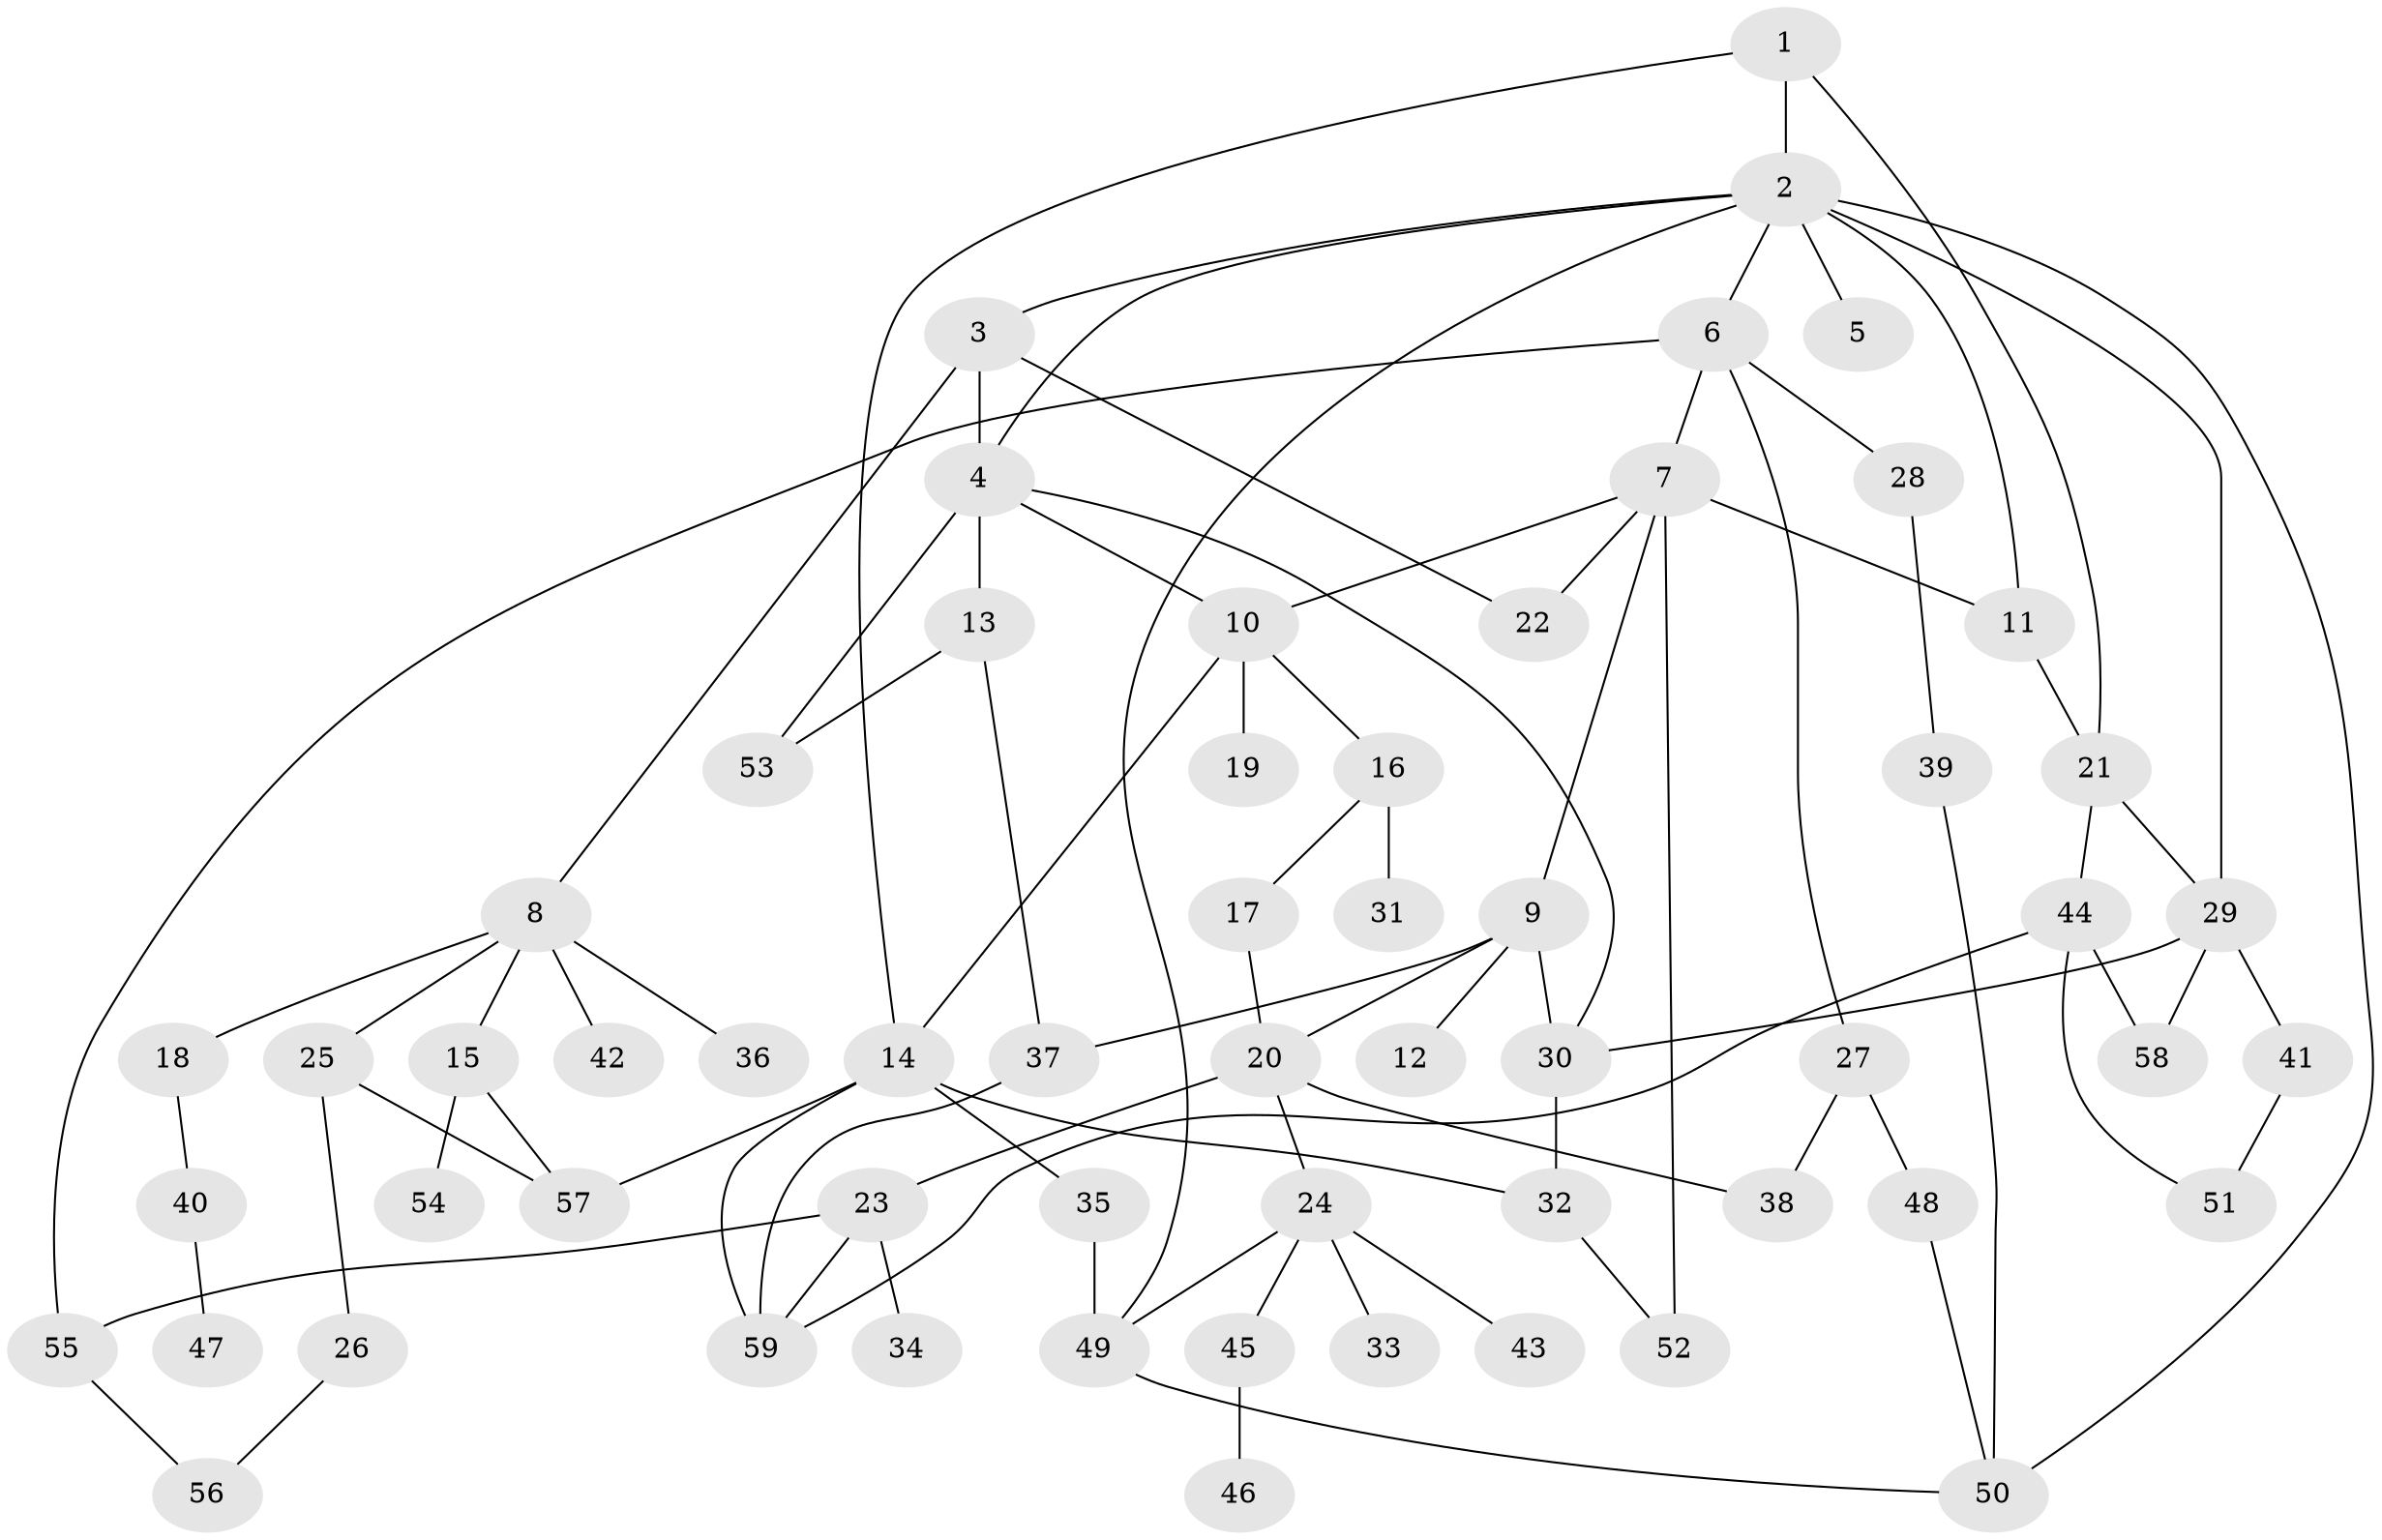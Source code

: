 // coarse degree distribution, {9: 0.02631578947368421, 6: 0.10526315789473684, 1: 0.2894736842105263, 5: 0.10526315789473684, 7: 0.05263157894736842, 3: 0.15789473684210525, 2: 0.18421052631578946, 8: 0.02631578947368421, 4: 0.05263157894736842}
// Generated by graph-tools (version 1.1) at 2025/51/02/27/25 19:51:38]
// undirected, 59 vertices, 87 edges
graph export_dot {
graph [start="1"]
  node [color=gray90,style=filled];
  1;
  2;
  3;
  4;
  5;
  6;
  7;
  8;
  9;
  10;
  11;
  12;
  13;
  14;
  15;
  16;
  17;
  18;
  19;
  20;
  21;
  22;
  23;
  24;
  25;
  26;
  27;
  28;
  29;
  30;
  31;
  32;
  33;
  34;
  35;
  36;
  37;
  38;
  39;
  40;
  41;
  42;
  43;
  44;
  45;
  46;
  47;
  48;
  49;
  50;
  51;
  52;
  53;
  54;
  55;
  56;
  57;
  58;
  59;
  1 -- 2;
  1 -- 14;
  1 -- 21;
  2 -- 3;
  2 -- 5;
  2 -- 6;
  2 -- 11;
  2 -- 29;
  2 -- 50;
  2 -- 4;
  2 -- 49;
  3 -- 4;
  3 -- 8;
  3 -- 22;
  4 -- 10;
  4 -- 13;
  4 -- 53;
  4 -- 30;
  6 -- 7;
  6 -- 27;
  6 -- 28;
  6 -- 55;
  7 -- 9;
  7 -- 22;
  7 -- 11;
  7 -- 52;
  7 -- 10;
  8 -- 15;
  8 -- 18;
  8 -- 25;
  8 -- 36;
  8 -- 42;
  9 -- 12;
  9 -- 20;
  9 -- 30;
  9 -- 37;
  10 -- 14;
  10 -- 16;
  10 -- 19;
  11 -- 21;
  13 -- 37;
  13 -- 53;
  14 -- 35;
  14 -- 59;
  14 -- 32;
  14 -- 57;
  15 -- 54;
  15 -- 57;
  16 -- 17;
  16 -- 31;
  17 -- 20;
  18 -- 40;
  20 -- 23;
  20 -- 24;
  20 -- 38;
  21 -- 44;
  21 -- 29;
  23 -- 34;
  23 -- 55;
  23 -- 59;
  24 -- 33;
  24 -- 43;
  24 -- 45;
  24 -- 49;
  25 -- 26;
  25 -- 57;
  26 -- 56;
  27 -- 38;
  27 -- 48;
  28 -- 39;
  29 -- 41;
  29 -- 58;
  29 -- 30;
  30 -- 32;
  32 -- 52;
  35 -- 49;
  37 -- 59;
  39 -- 50;
  40 -- 47;
  41 -- 51;
  44 -- 59;
  44 -- 58;
  44 -- 51;
  45 -- 46;
  48 -- 50;
  49 -- 50;
  55 -- 56;
}
